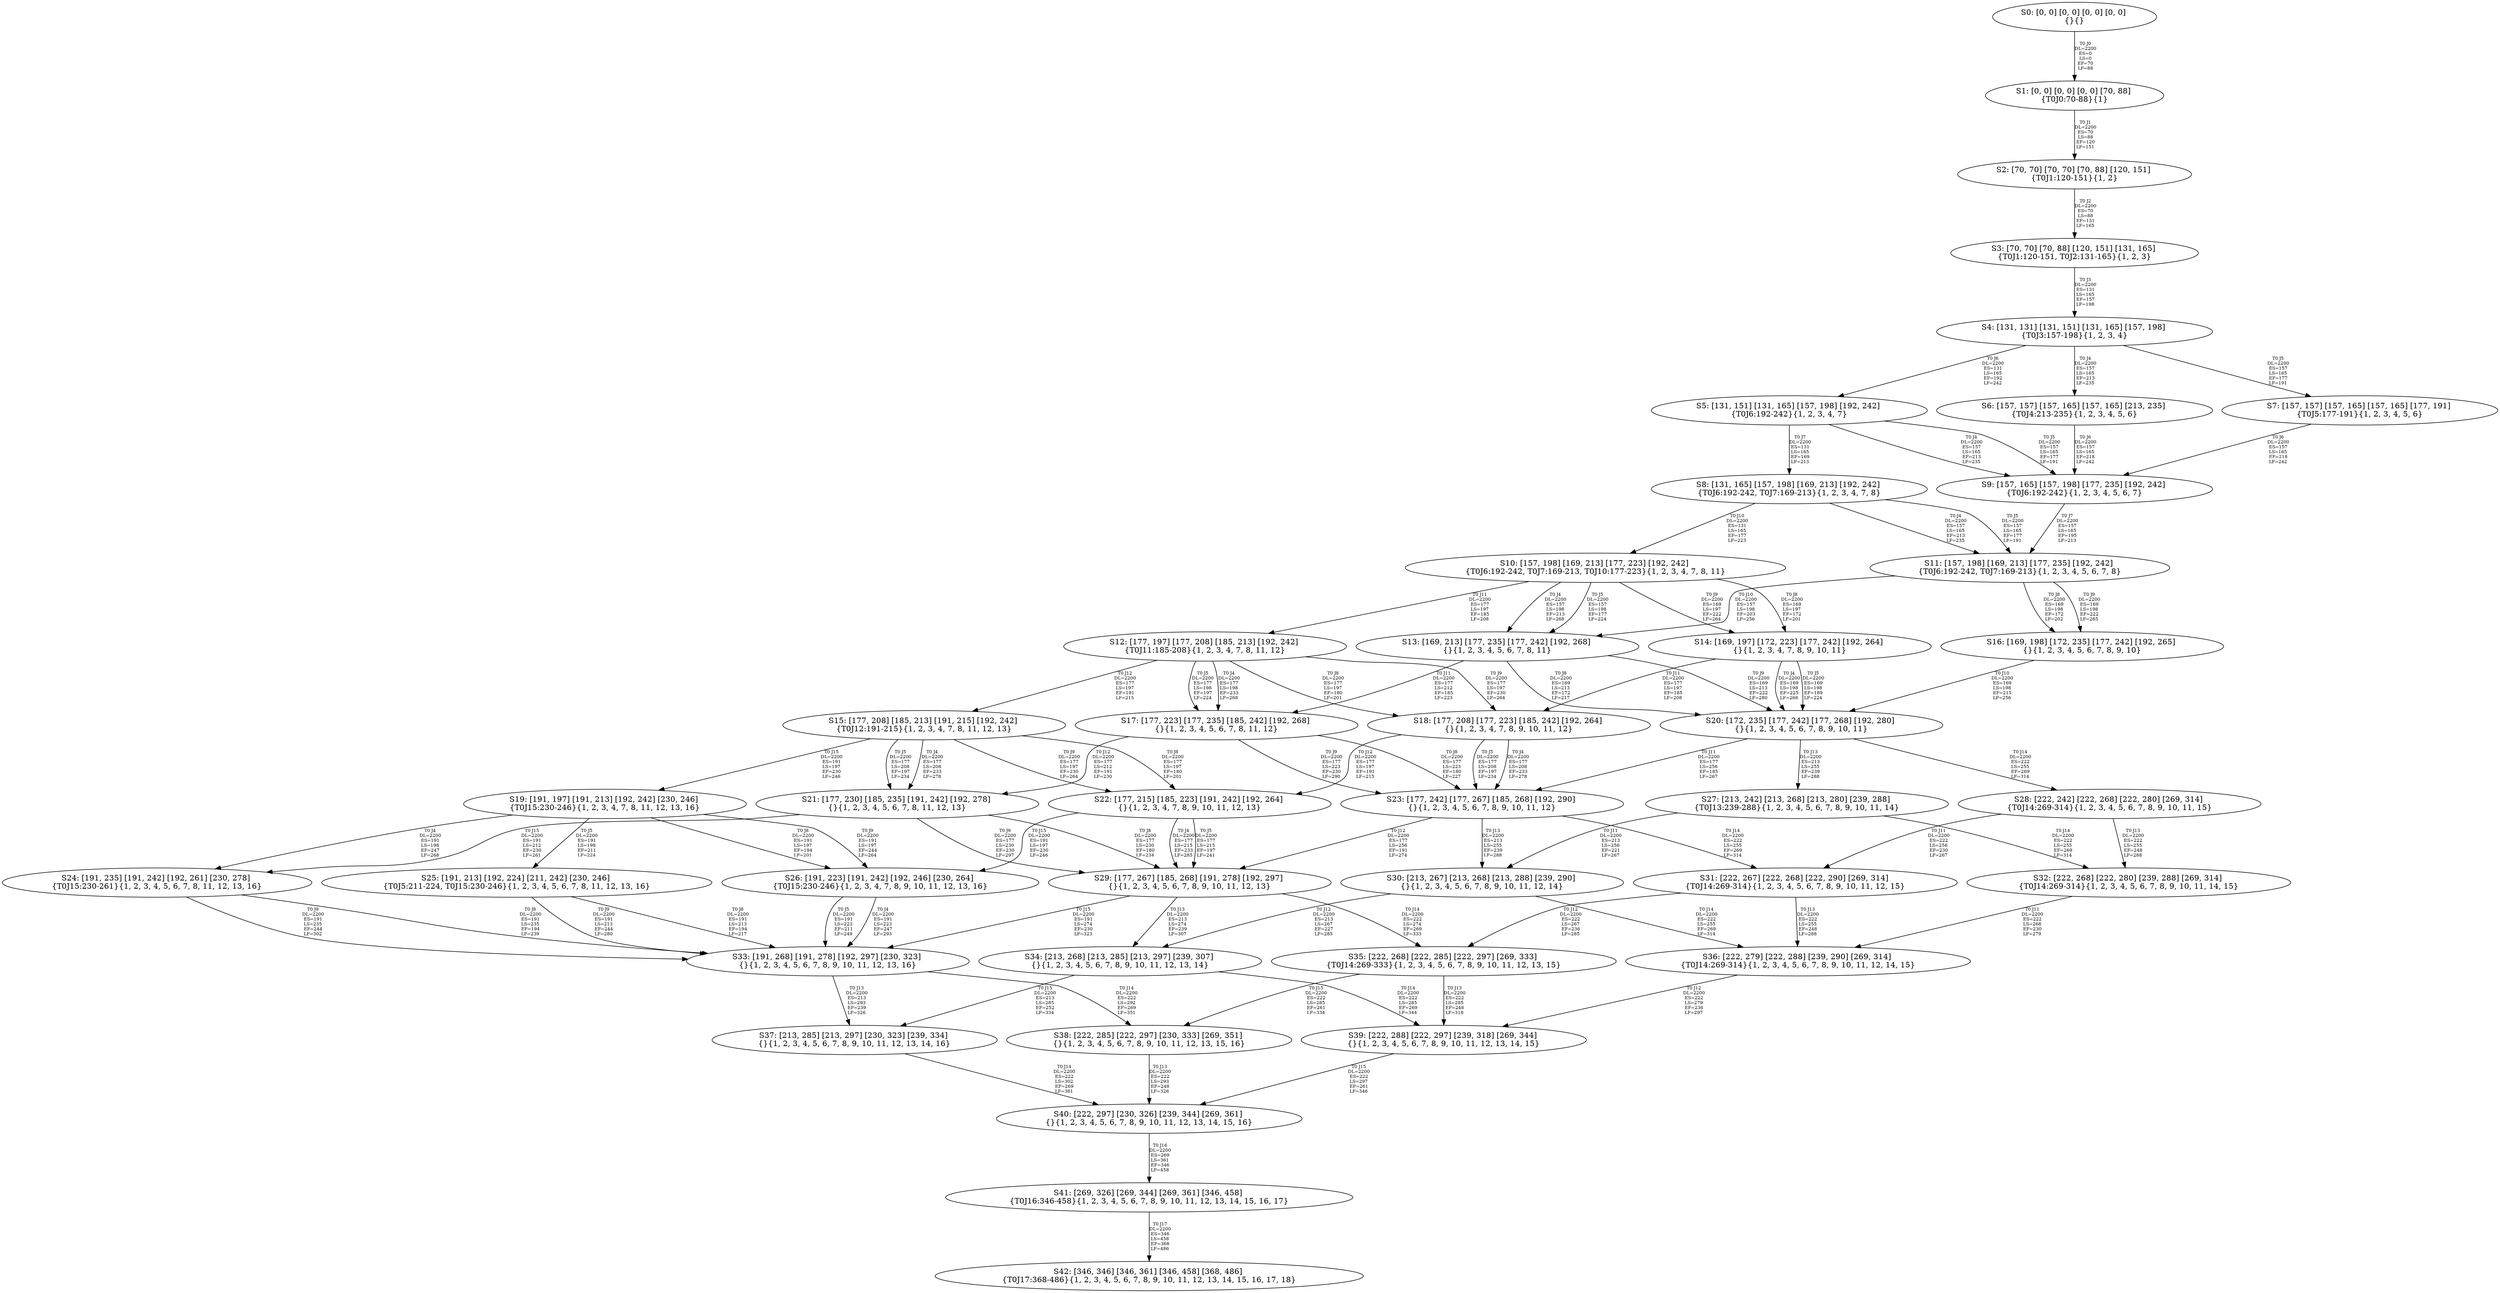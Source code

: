 digraph {
	S0[label="S0: [0, 0] [0, 0] [0, 0] [0, 0] \n{}{}"];
	S1[label="S1: [0, 0] [0, 0] [0, 0] [70, 88] \n{T0J0:70-88}{1}"];
	S2[label="S2: [70, 70] [70, 70] [70, 88] [120, 151] \n{T0J1:120-151}{1, 2}"];
	S3[label="S3: [70, 70] [70, 88] [120, 151] [131, 165] \n{T0J1:120-151, T0J2:131-165}{1, 2, 3}"];
	S4[label="S4: [131, 131] [131, 151] [131, 165] [157, 198] \n{T0J3:157-198}{1, 2, 3, 4}"];
	S5[label="S5: [131, 151] [131, 165] [157, 198] [192, 242] \n{T0J6:192-242}{1, 2, 3, 4, 7}"];
	S6[label="S6: [157, 157] [157, 165] [157, 165] [213, 235] \n{T0J4:213-235}{1, 2, 3, 4, 5, 6}"];
	S7[label="S7: [157, 157] [157, 165] [157, 165] [177, 191] \n{T0J5:177-191}{1, 2, 3, 4, 5, 6}"];
	S8[label="S8: [131, 165] [157, 198] [169, 213] [192, 242] \n{T0J6:192-242, T0J7:169-213}{1, 2, 3, 4, 7, 8}"];
	S9[label="S9: [157, 165] [157, 198] [177, 235] [192, 242] \n{T0J6:192-242}{1, 2, 3, 4, 5, 6, 7}"];
	S10[label="S10: [157, 198] [169, 213] [177, 223] [192, 242] \n{T0J6:192-242, T0J7:169-213, T0J10:177-223}{1, 2, 3, 4, 7, 8, 11}"];
	S11[label="S11: [157, 198] [169, 213] [177, 235] [192, 242] \n{T0J6:192-242, T0J7:169-213}{1, 2, 3, 4, 5, 6, 7, 8}"];
	S12[label="S12: [177, 197] [177, 208] [185, 213] [192, 242] \n{T0J11:185-208}{1, 2, 3, 4, 7, 8, 11, 12}"];
	S13[label="S13: [169, 213] [177, 235] [177, 242] [192, 268] \n{}{1, 2, 3, 4, 5, 6, 7, 8, 11}"];
	S14[label="S14: [169, 197] [172, 223] [177, 242] [192, 264] \n{}{1, 2, 3, 4, 7, 8, 9, 10, 11}"];
	S15[label="S15: [177, 208] [185, 213] [191, 215] [192, 242] \n{T0J12:191-215}{1, 2, 3, 4, 7, 8, 11, 12, 13}"];
	S16[label="S16: [169, 198] [172, 235] [177, 242] [192, 265] \n{}{1, 2, 3, 4, 5, 6, 7, 8, 9, 10}"];
	S17[label="S17: [177, 223] [177, 235] [185, 242] [192, 268] \n{}{1, 2, 3, 4, 5, 6, 7, 8, 11, 12}"];
	S18[label="S18: [177, 208] [177, 223] [185, 242] [192, 264] \n{}{1, 2, 3, 4, 7, 8, 9, 10, 11, 12}"];
	S19[label="S19: [191, 197] [191, 213] [192, 242] [230, 246] \n{T0J15:230-246}{1, 2, 3, 4, 7, 8, 11, 12, 13, 16}"];
	S20[label="S20: [172, 235] [177, 242] [177, 268] [192, 280] \n{}{1, 2, 3, 4, 5, 6, 7, 8, 9, 10, 11}"];
	S21[label="S21: [177, 230] [185, 235] [191, 242] [192, 278] \n{}{1, 2, 3, 4, 5, 6, 7, 8, 11, 12, 13}"];
	S22[label="S22: [177, 215] [185, 223] [191, 242] [192, 264] \n{}{1, 2, 3, 4, 7, 8, 9, 10, 11, 12, 13}"];
	S23[label="S23: [177, 242] [177, 267] [185, 268] [192, 290] \n{}{1, 2, 3, 4, 5, 6, 7, 8, 9, 10, 11, 12}"];
	S24[label="S24: [191, 235] [191, 242] [192, 261] [230, 278] \n{T0J15:230-261}{1, 2, 3, 4, 5, 6, 7, 8, 11, 12, 13, 16}"];
	S25[label="S25: [191, 213] [192, 224] [211, 242] [230, 246] \n{T0J5:211-224, T0J15:230-246}{1, 2, 3, 4, 5, 6, 7, 8, 11, 12, 13, 16}"];
	S26[label="S26: [191, 223] [191, 242] [192, 246] [230, 264] \n{T0J15:230-246}{1, 2, 3, 4, 7, 8, 9, 10, 11, 12, 13, 16}"];
	S27[label="S27: [213, 242] [213, 268] [213, 280] [239, 288] \n{T0J13:239-288}{1, 2, 3, 4, 5, 6, 7, 8, 9, 10, 11, 14}"];
	S28[label="S28: [222, 242] [222, 268] [222, 280] [269, 314] \n{T0J14:269-314}{1, 2, 3, 4, 5, 6, 7, 8, 9, 10, 11, 15}"];
	S29[label="S29: [177, 267] [185, 268] [191, 278] [192, 297] \n{}{1, 2, 3, 4, 5, 6, 7, 8, 9, 10, 11, 12, 13}"];
	S30[label="S30: [213, 267] [213, 268] [213, 288] [239, 290] \n{}{1, 2, 3, 4, 5, 6, 7, 8, 9, 10, 11, 12, 14}"];
	S31[label="S31: [222, 267] [222, 268] [222, 290] [269, 314] \n{T0J14:269-314}{1, 2, 3, 4, 5, 6, 7, 8, 9, 10, 11, 12, 15}"];
	S32[label="S32: [222, 268] [222, 280] [239, 288] [269, 314] \n{T0J14:269-314}{1, 2, 3, 4, 5, 6, 7, 8, 9, 10, 11, 14, 15}"];
	S33[label="S33: [191, 268] [191, 278] [192, 297] [230, 323] \n{}{1, 2, 3, 4, 5, 6, 7, 8, 9, 10, 11, 12, 13, 16}"];
	S34[label="S34: [213, 268] [213, 285] [213, 297] [239, 307] \n{}{1, 2, 3, 4, 5, 6, 7, 8, 9, 10, 11, 12, 13, 14}"];
	S35[label="S35: [222, 268] [222, 285] [222, 297] [269, 333] \n{T0J14:269-333}{1, 2, 3, 4, 5, 6, 7, 8, 9, 10, 11, 12, 13, 15}"];
	S36[label="S36: [222, 279] [222, 288] [239, 290] [269, 314] \n{T0J14:269-314}{1, 2, 3, 4, 5, 6, 7, 8, 9, 10, 11, 12, 14, 15}"];
	S37[label="S37: [213, 285] [213, 297] [230, 323] [239, 334] \n{}{1, 2, 3, 4, 5, 6, 7, 8, 9, 10, 11, 12, 13, 14, 16}"];
	S38[label="S38: [222, 285] [222, 297] [230, 333] [269, 351] \n{}{1, 2, 3, 4, 5, 6, 7, 8, 9, 10, 11, 12, 13, 15, 16}"];
	S39[label="S39: [222, 288] [222, 297] [239, 318] [269, 344] \n{}{1, 2, 3, 4, 5, 6, 7, 8, 9, 10, 11, 12, 13, 14, 15}"];
	S40[label="S40: [222, 297] [230, 326] [239, 344] [269, 361] \n{}{1, 2, 3, 4, 5, 6, 7, 8, 9, 10, 11, 12, 13, 14, 15, 16}"];
	S41[label="S41: [269, 326] [269, 344] [269, 361] [346, 458] \n{T0J16:346-458}{1, 2, 3, 4, 5, 6, 7, 8, 9, 10, 11, 12, 13, 14, 15, 16, 17}"];
	S42[label="S42: [346, 346] [346, 361] [346, 458] [368, 486] \n{T0J17:368-486}{1, 2, 3, 4, 5, 6, 7, 8, 9, 10, 11, 12, 13, 14, 15, 16, 17, 18}"];
	S0 -> S1[label="T0 J0\nDL=2200\nES=0\nLS=0\nEF=70\nLF=88",fontsize=8];
	S1 -> S2[label="T0 J1\nDL=2200\nES=70\nLS=88\nEF=120\nLF=151",fontsize=8];
	S2 -> S3[label="T0 J2\nDL=2200\nES=70\nLS=88\nEF=131\nLF=165",fontsize=8];
	S3 -> S4[label="T0 J3\nDL=2200\nES=131\nLS=165\nEF=157\nLF=198",fontsize=8];
	S4 -> S6[label="T0 J4\nDL=2200\nES=157\nLS=165\nEF=213\nLF=235",fontsize=8];
	S4 -> S7[label="T0 J5\nDL=2200\nES=157\nLS=165\nEF=177\nLF=191",fontsize=8];
	S4 -> S5[label="T0 J6\nDL=2200\nES=131\nLS=165\nEF=192\nLF=242",fontsize=8];
	S5 -> S9[label="T0 J4\nDL=2200\nES=157\nLS=165\nEF=213\nLF=235",fontsize=8];
	S5 -> S9[label="T0 J5\nDL=2200\nES=157\nLS=165\nEF=177\nLF=191",fontsize=8];
	S5 -> S8[label="T0 J7\nDL=2200\nES=131\nLS=165\nEF=169\nLF=213",fontsize=8];
	S6 -> S9[label="T0 J6\nDL=2200\nES=157\nLS=165\nEF=218\nLF=242",fontsize=8];
	S7 -> S9[label="T0 J6\nDL=2200\nES=157\nLS=165\nEF=218\nLF=242",fontsize=8];
	S8 -> S11[label="T0 J4\nDL=2200\nES=157\nLS=165\nEF=213\nLF=235",fontsize=8];
	S8 -> S11[label="T0 J5\nDL=2200\nES=157\nLS=165\nEF=177\nLF=191",fontsize=8];
	S8 -> S10[label="T0 J10\nDL=2200\nES=131\nLS=165\nEF=177\nLF=223",fontsize=8];
	S9 -> S11[label="T0 J7\nDL=2200\nES=157\nLS=165\nEF=195\nLF=213",fontsize=8];
	S10 -> S13[label="T0 J4\nDL=2200\nES=157\nLS=198\nEF=213\nLF=268",fontsize=8];
	S10 -> S13[label="T0 J5\nDL=2200\nES=157\nLS=198\nEF=177\nLF=224",fontsize=8];
	S10 -> S14[label="T0 J8\nDL=2200\nES=169\nLS=197\nEF=172\nLF=201",fontsize=8];
	S10 -> S14[label="T0 J9\nDL=2200\nES=169\nLS=197\nEF=222\nLF=264",fontsize=8];
	S10 -> S12[label="T0 J11\nDL=2200\nES=177\nLS=197\nEF=185\nLF=208",fontsize=8];
	S11 -> S16[label="T0 J8\nDL=2200\nES=169\nLS=198\nEF=172\nLF=202",fontsize=8];
	S11 -> S16[label="T0 J9\nDL=2200\nES=169\nLS=198\nEF=222\nLF=265",fontsize=8];
	S11 -> S13[label="T0 J10\nDL=2200\nES=157\nLS=198\nEF=203\nLF=256",fontsize=8];
	S12 -> S17[label="T0 J4\nDL=2200\nES=177\nLS=198\nEF=233\nLF=268",fontsize=8];
	S12 -> S17[label="T0 J5\nDL=2200\nES=177\nLS=198\nEF=197\nLF=224",fontsize=8];
	S12 -> S18[label="T0 J8\nDL=2200\nES=177\nLS=197\nEF=180\nLF=201",fontsize=8];
	S12 -> S18[label="T0 J9\nDL=2200\nES=177\nLS=197\nEF=230\nLF=264",fontsize=8];
	S12 -> S15[label="T0 J12\nDL=2200\nES=177\nLS=197\nEF=191\nLF=215",fontsize=8];
	S13 -> S20[label="T0 J8\nDL=2200\nES=169\nLS=213\nEF=172\nLF=217",fontsize=8];
	S13 -> S20[label="T0 J9\nDL=2200\nES=169\nLS=213\nEF=222\nLF=280",fontsize=8];
	S13 -> S17[label="T0 J11\nDL=2200\nES=177\nLS=212\nEF=185\nLF=223",fontsize=8];
	S14 -> S20[label="T0 J4\nDL=2200\nES=169\nLS=198\nEF=225\nLF=268",fontsize=8];
	S14 -> S20[label="T0 J5\nDL=2200\nES=169\nLS=198\nEF=189\nLF=224",fontsize=8];
	S14 -> S18[label="T0 J11\nDL=2200\nES=177\nLS=197\nEF=185\nLF=208",fontsize=8];
	S15 -> S21[label="T0 J4\nDL=2200\nES=177\nLS=208\nEF=233\nLF=278",fontsize=8];
	S15 -> S21[label="T0 J5\nDL=2200\nES=177\nLS=208\nEF=197\nLF=234",fontsize=8];
	S15 -> S22[label="T0 J8\nDL=2200\nES=177\nLS=197\nEF=180\nLF=201",fontsize=8];
	S15 -> S22[label="T0 J9\nDL=2200\nES=177\nLS=197\nEF=230\nLF=264",fontsize=8];
	S15 -> S19[label="T0 J15\nDL=2200\nES=191\nLS=197\nEF=230\nLF=246",fontsize=8];
	S16 -> S20[label="T0 J10\nDL=2200\nES=169\nLS=198\nEF=215\nLF=256",fontsize=8];
	S17 -> S23[label="T0 J8\nDL=2200\nES=177\nLS=223\nEF=180\nLF=227",fontsize=8];
	S17 -> S23[label="T0 J9\nDL=2200\nES=177\nLS=223\nEF=230\nLF=290",fontsize=8];
	S17 -> S21[label="T0 J12\nDL=2200\nES=177\nLS=212\nEF=191\nLF=230",fontsize=8];
	S18 -> S23[label="T0 J4\nDL=2200\nES=177\nLS=208\nEF=233\nLF=278",fontsize=8];
	S18 -> S23[label="T0 J5\nDL=2200\nES=177\nLS=208\nEF=197\nLF=234",fontsize=8];
	S18 -> S22[label="T0 J12\nDL=2200\nES=177\nLS=197\nEF=191\nLF=215",fontsize=8];
	S19 -> S24[label="T0 J4\nDL=2200\nES=191\nLS=198\nEF=247\nLF=268",fontsize=8];
	S19 -> S25[label="T0 J5\nDL=2200\nES=191\nLS=198\nEF=211\nLF=224",fontsize=8];
	S19 -> S26[label="T0 J8\nDL=2200\nES=191\nLS=197\nEF=194\nLF=201",fontsize=8];
	S19 -> S26[label="T0 J9\nDL=2200\nES=191\nLS=197\nEF=244\nLF=264",fontsize=8];
	S20 -> S23[label="T0 J11\nDL=2200\nES=177\nLS=256\nEF=185\nLF=267",fontsize=8];
	S20 -> S27[label="T0 J13\nDL=2200\nES=213\nLS=255\nEF=239\nLF=288",fontsize=8];
	S20 -> S28[label="T0 J14\nDL=2200\nES=222\nLS=255\nEF=269\nLF=314",fontsize=8];
	S21 -> S29[label="T0 J8\nDL=2200\nES=177\nLS=230\nEF=180\nLF=234",fontsize=8];
	S21 -> S29[label="T0 J9\nDL=2200\nES=177\nLS=230\nEF=230\nLF=297",fontsize=8];
	S21 -> S24[label="T0 J15\nDL=2200\nES=191\nLS=212\nEF=230\nLF=261",fontsize=8];
	S22 -> S29[label="T0 J4\nDL=2200\nES=177\nLS=215\nEF=233\nLF=285",fontsize=8];
	S22 -> S29[label="T0 J5\nDL=2200\nES=177\nLS=215\nEF=197\nLF=241",fontsize=8];
	S22 -> S26[label="T0 J15\nDL=2200\nES=191\nLS=197\nEF=230\nLF=246",fontsize=8];
	S23 -> S29[label="T0 J12\nDL=2200\nES=177\nLS=256\nEF=191\nLF=274",fontsize=8];
	S23 -> S30[label="T0 J13\nDL=2200\nES=213\nLS=255\nEF=239\nLF=288",fontsize=8];
	S23 -> S31[label="T0 J14\nDL=2200\nES=222\nLS=255\nEF=269\nLF=314",fontsize=8];
	S24 -> S33[label="T0 J8\nDL=2200\nES=191\nLS=235\nEF=194\nLF=239",fontsize=8];
	S24 -> S33[label="T0 J9\nDL=2200\nES=191\nLS=235\nEF=244\nLF=302",fontsize=8];
	S25 -> S33[label="T0 J8\nDL=2200\nES=191\nLS=213\nEF=194\nLF=217",fontsize=8];
	S25 -> S33[label="T0 J9\nDL=2200\nES=191\nLS=213\nEF=244\nLF=280",fontsize=8];
	S26 -> S33[label="T0 J4\nDL=2200\nES=191\nLS=223\nEF=247\nLF=293",fontsize=8];
	S26 -> S33[label="T0 J5\nDL=2200\nES=191\nLS=223\nEF=211\nLF=249",fontsize=8];
	S27 -> S30[label="T0 J11\nDL=2200\nES=213\nLS=256\nEF=221\nLF=267",fontsize=8];
	S27 -> S32[label="T0 J14\nDL=2200\nES=222\nLS=255\nEF=269\nLF=314",fontsize=8];
	S28 -> S31[label="T0 J11\nDL=2200\nES=222\nLS=256\nEF=230\nLF=267",fontsize=8];
	S28 -> S32[label="T0 J13\nDL=2200\nES=222\nLS=255\nEF=248\nLF=288",fontsize=8];
	S29 -> S34[label="T0 J13\nDL=2200\nES=213\nLS=274\nEF=239\nLF=307",fontsize=8];
	S29 -> S35[label="T0 J14\nDL=2200\nES=222\nLS=274\nEF=269\nLF=333",fontsize=8];
	S29 -> S33[label="T0 J15\nDL=2200\nES=191\nLS=274\nEF=230\nLF=323",fontsize=8];
	S30 -> S34[label="T0 J12\nDL=2200\nES=213\nLS=267\nEF=227\nLF=285",fontsize=8];
	S30 -> S36[label="T0 J14\nDL=2200\nES=222\nLS=255\nEF=269\nLF=314",fontsize=8];
	S31 -> S35[label="T0 J12\nDL=2200\nES=222\nLS=267\nEF=236\nLF=285",fontsize=8];
	S31 -> S36[label="T0 J13\nDL=2200\nES=222\nLS=255\nEF=248\nLF=288",fontsize=8];
	S32 -> S36[label="T0 J11\nDL=2200\nES=222\nLS=268\nEF=230\nLF=279",fontsize=8];
	S33 -> S37[label="T0 J13\nDL=2200\nES=213\nLS=293\nEF=239\nLF=326",fontsize=8];
	S33 -> S38[label="T0 J14\nDL=2200\nES=222\nLS=292\nEF=269\nLF=351",fontsize=8];
	S34 -> S39[label="T0 J14\nDL=2200\nES=222\nLS=285\nEF=269\nLF=344",fontsize=8];
	S34 -> S37[label="T0 J15\nDL=2200\nES=213\nLS=285\nEF=252\nLF=334",fontsize=8];
	S35 -> S39[label="T0 J13\nDL=2200\nES=222\nLS=285\nEF=248\nLF=318",fontsize=8];
	S35 -> S38[label="T0 J15\nDL=2200\nES=222\nLS=285\nEF=261\nLF=334",fontsize=8];
	S36 -> S39[label="T0 J12\nDL=2200\nES=222\nLS=279\nEF=236\nLF=297",fontsize=8];
	S37 -> S40[label="T0 J14\nDL=2200\nES=222\nLS=302\nEF=269\nLF=361",fontsize=8];
	S38 -> S40[label="T0 J13\nDL=2200\nES=222\nLS=293\nEF=248\nLF=326",fontsize=8];
	S39 -> S40[label="T0 J15\nDL=2200\nES=222\nLS=297\nEF=261\nLF=346",fontsize=8];
	S40 -> S41[label="T0 J16\nDL=2200\nES=269\nLS=361\nEF=346\nLF=458",fontsize=8];
	S41 -> S42[label="T0 J17\nDL=2200\nES=346\nLS=458\nEF=368\nLF=486",fontsize=8];
}
